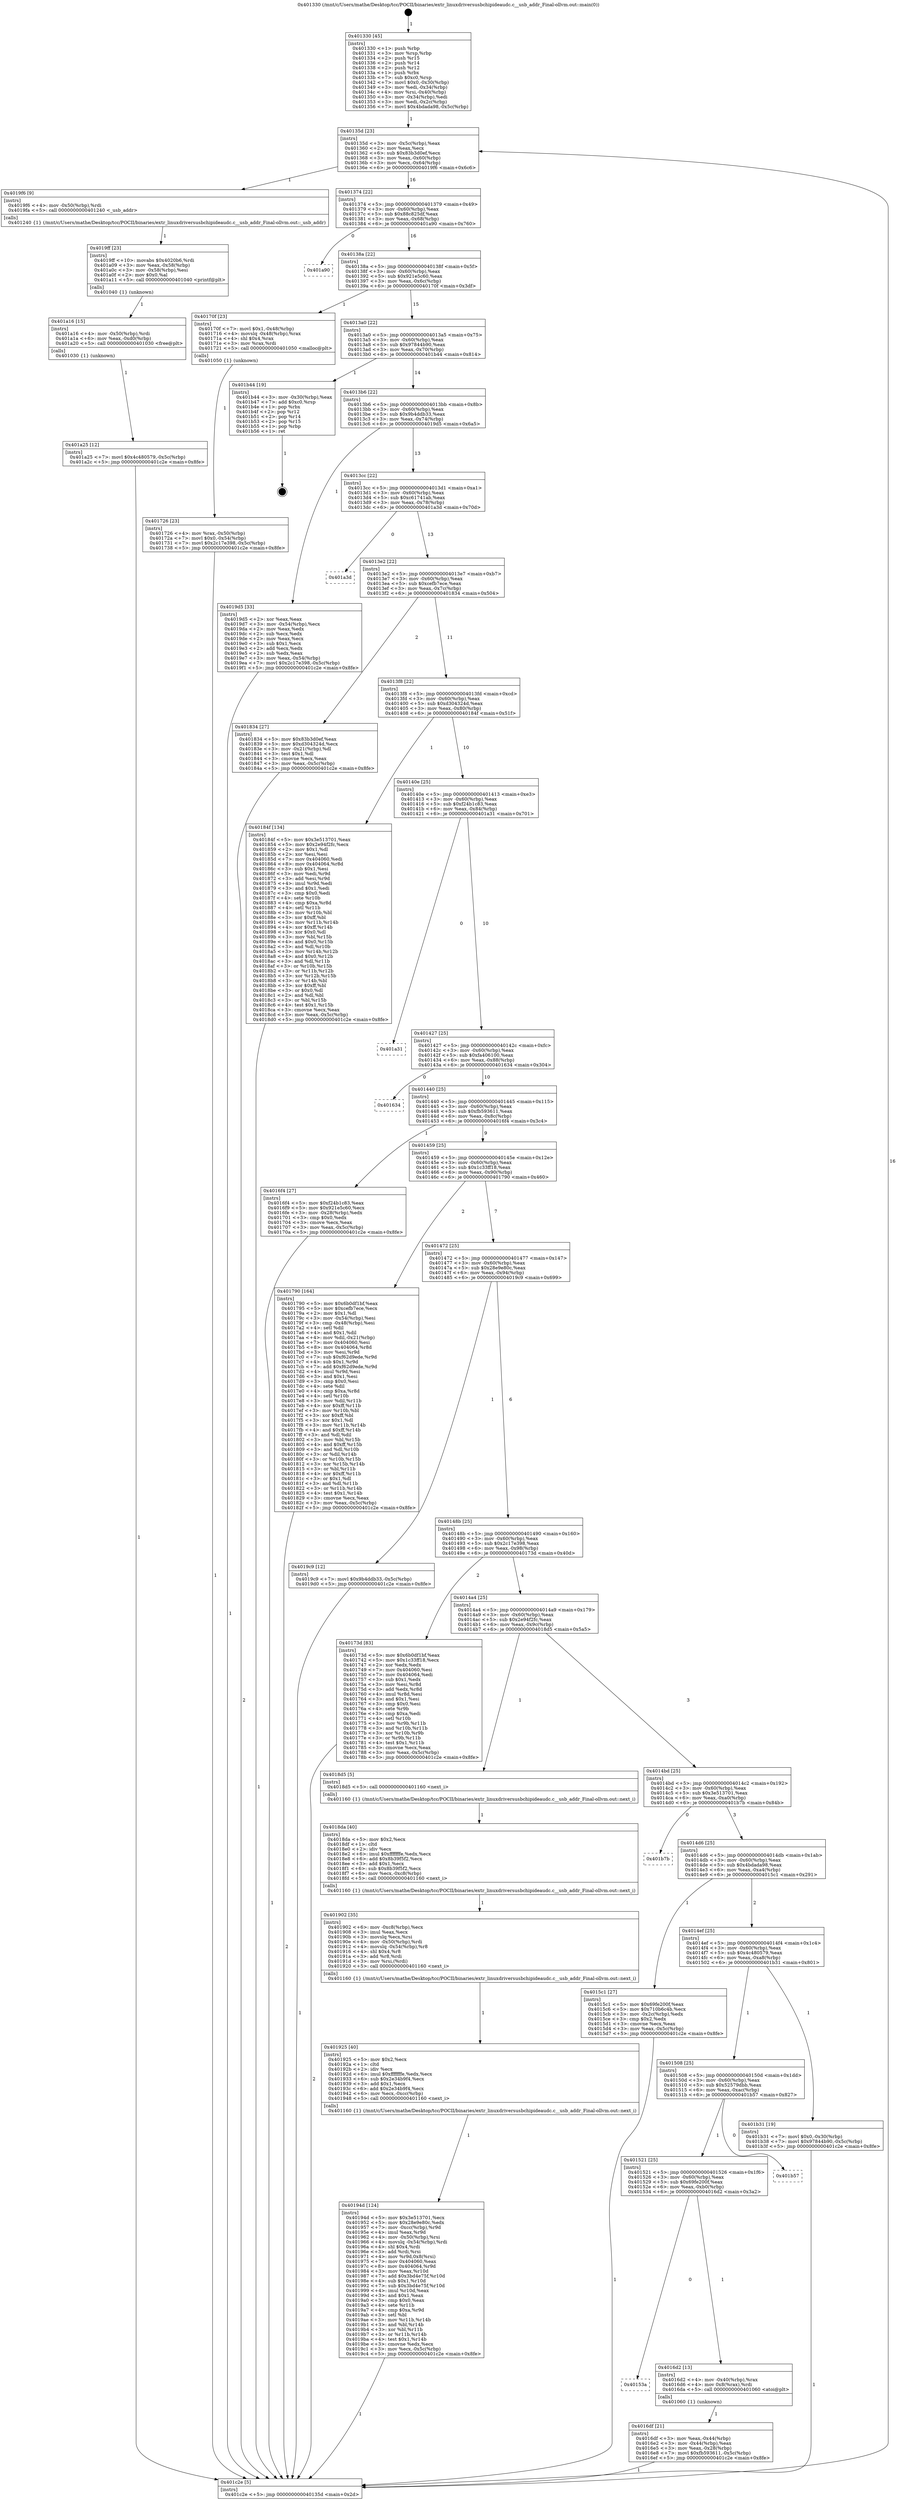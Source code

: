 digraph "0x401330" {
  label = "0x401330 (/mnt/c/Users/mathe/Desktop/tcc/POCII/binaries/extr_linuxdriversusbchipideaudc.c__usb_addr_Final-ollvm.out::main(0))"
  labelloc = "t"
  node[shape=record]

  Entry [label="",width=0.3,height=0.3,shape=circle,fillcolor=black,style=filled]
  "0x40135d" [label="{
     0x40135d [23]\l
     | [instrs]\l
     &nbsp;&nbsp;0x40135d \<+3\>: mov -0x5c(%rbp),%eax\l
     &nbsp;&nbsp;0x401360 \<+2\>: mov %eax,%ecx\l
     &nbsp;&nbsp;0x401362 \<+6\>: sub $0x83b3d0ef,%ecx\l
     &nbsp;&nbsp;0x401368 \<+3\>: mov %eax,-0x60(%rbp)\l
     &nbsp;&nbsp;0x40136b \<+3\>: mov %ecx,-0x64(%rbp)\l
     &nbsp;&nbsp;0x40136e \<+6\>: je 00000000004019f6 \<main+0x6c6\>\l
  }"]
  "0x4019f6" [label="{
     0x4019f6 [9]\l
     | [instrs]\l
     &nbsp;&nbsp;0x4019f6 \<+4\>: mov -0x50(%rbp),%rdi\l
     &nbsp;&nbsp;0x4019fa \<+5\>: call 0000000000401240 \<_usb_addr\>\l
     | [calls]\l
     &nbsp;&nbsp;0x401240 \{1\} (/mnt/c/Users/mathe/Desktop/tcc/POCII/binaries/extr_linuxdriversusbchipideaudc.c__usb_addr_Final-ollvm.out::_usb_addr)\l
  }"]
  "0x401374" [label="{
     0x401374 [22]\l
     | [instrs]\l
     &nbsp;&nbsp;0x401374 \<+5\>: jmp 0000000000401379 \<main+0x49\>\l
     &nbsp;&nbsp;0x401379 \<+3\>: mov -0x60(%rbp),%eax\l
     &nbsp;&nbsp;0x40137c \<+5\>: sub $0x88c825df,%eax\l
     &nbsp;&nbsp;0x401381 \<+3\>: mov %eax,-0x68(%rbp)\l
     &nbsp;&nbsp;0x401384 \<+6\>: je 0000000000401a90 \<main+0x760\>\l
  }"]
  Exit [label="",width=0.3,height=0.3,shape=circle,fillcolor=black,style=filled,peripheries=2]
  "0x401a90" [label="{
     0x401a90\l
  }", style=dashed]
  "0x40138a" [label="{
     0x40138a [22]\l
     | [instrs]\l
     &nbsp;&nbsp;0x40138a \<+5\>: jmp 000000000040138f \<main+0x5f\>\l
     &nbsp;&nbsp;0x40138f \<+3\>: mov -0x60(%rbp),%eax\l
     &nbsp;&nbsp;0x401392 \<+5\>: sub $0x921e5c60,%eax\l
     &nbsp;&nbsp;0x401397 \<+3\>: mov %eax,-0x6c(%rbp)\l
     &nbsp;&nbsp;0x40139a \<+6\>: je 000000000040170f \<main+0x3df\>\l
  }"]
  "0x401a25" [label="{
     0x401a25 [12]\l
     | [instrs]\l
     &nbsp;&nbsp;0x401a25 \<+7\>: movl $0x4c480579,-0x5c(%rbp)\l
     &nbsp;&nbsp;0x401a2c \<+5\>: jmp 0000000000401c2e \<main+0x8fe\>\l
  }"]
  "0x40170f" [label="{
     0x40170f [23]\l
     | [instrs]\l
     &nbsp;&nbsp;0x40170f \<+7\>: movl $0x1,-0x48(%rbp)\l
     &nbsp;&nbsp;0x401716 \<+4\>: movslq -0x48(%rbp),%rax\l
     &nbsp;&nbsp;0x40171a \<+4\>: shl $0x4,%rax\l
     &nbsp;&nbsp;0x40171e \<+3\>: mov %rax,%rdi\l
     &nbsp;&nbsp;0x401721 \<+5\>: call 0000000000401050 \<malloc@plt\>\l
     | [calls]\l
     &nbsp;&nbsp;0x401050 \{1\} (unknown)\l
  }"]
  "0x4013a0" [label="{
     0x4013a0 [22]\l
     | [instrs]\l
     &nbsp;&nbsp;0x4013a0 \<+5\>: jmp 00000000004013a5 \<main+0x75\>\l
     &nbsp;&nbsp;0x4013a5 \<+3\>: mov -0x60(%rbp),%eax\l
     &nbsp;&nbsp;0x4013a8 \<+5\>: sub $0x97844b90,%eax\l
     &nbsp;&nbsp;0x4013ad \<+3\>: mov %eax,-0x70(%rbp)\l
     &nbsp;&nbsp;0x4013b0 \<+6\>: je 0000000000401b44 \<main+0x814\>\l
  }"]
  "0x401a16" [label="{
     0x401a16 [15]\l
     | [instrs]\l
     &nbsp;&nbsp;0x401a16 \<+4\>: mov -0x50(%rbp),%rdi\l
     &nbsp;&nbsp;0x401a1a \<+6\>: mov %eax,-0xd0(%rbp)\l
     &nbsp;&nbsp;0x401a20 \<+5\>: call 0000000000401030 \<free@plt\>\l
     | [calls]\l
     &nbsp;&nbsp;0x401030 \{1\} (unknown)\l
  }"]
  "0x401b44" [label="{
     0x401b44 [19]\l
     | [instrs]\l
     &nbsp;&nbsp;0x401b44 \<+3\>: mov -0x30(%rbp),%eax\l
     &nbsp;&nbsp;0x401b47 \<+7\>: add $0xc0,%rsp\l
     &nbsp;&nbsp;0x401b4e \<+1\>: pop %rbx\l
     &nbsp;&nbsp;0x401b4f \<+2\>: pop %r12\l
     &nbsp;&nbsp;0x401b51 \<+2\>: pop %r14\l
     &nbsp;&nbsp;0x401b53 \<+2\>: pop %r15\l
     &nbsp;&nbsp;0x401b55 \<+1\>: pop %rbp\l
     &nbsp;&nbsp;0x401b56 \<+1\>: ret\l
  }"]
  "0x4013b6" [label="{
     0x4013b6 [22]\l
     | [instrs]\l
     &nbsp;&nbsp;0x4013b6 \<+5\>: jmp 00000000004013bb \<main+0x8b\>\l
     &nbsp;&nbsp;0x4013bb \<+3\>: mov -0x60(%rbp),%eax\l
     &nbsp;&nbsp;0x4013be \<+5\>: sub $0x9b4ddb33,%eax\l
     &nbsp;&nbsp;0x4013c3 \<+3\>: mov %eax,-0x74(%rbp)\l
     &nbsp;&nbsp;0x4013c6 \<+6\>: je 00000000004019d5 \<main+0x6a5\>\l
  }"]
  "0x4019ff" [label="{
     0x4019ff [23]\l
     | [instrs]\l
     &nbsp;&nbsp;0x4019ff \<+10\>: movabs $0x4020b6,%rdi\l
     &nbsp;&nbsp;0x401a09 \<+3\>: mov %eax,-0x58(%rbp)\l
     &nbsp;&nbsp;0x401a0c \<+3\>: mov -0x58(%rbp),%esi\l
     &nbsp;&nbsp;0x401a0f \<+2\>: mov $0x0,%al\l
     &nbsp;&nbsp;0x401a11 \<+5\>: call 0000000000401040 \<printf@plt\>\l
     | [calls]\l
     &nbsp;&nbsp;0x401040 \{1\} (unknown)\l
  }"]
  "0x4019d5" [label="{
     0x4019d5 [33]\l
     | [instrs]\l
     &nbsp;&nbsp;0x4019d5 \<+2\>: xor %eax,%eax\l
     &nbsp;&nbsp;0x4019d7 \<+3\>: mov -0x54(%rbp),%ecx\l
     &nbsp;&nbsp;0x4019da \<+2\>: mov %eax,%edx\l
     &nbsp;&nbsp;0x4019dc \<+2\>: sub %ecx,%edx\l
     &nbsp;&nbsp;0x4019de \<+2\>: mov %eax,%ecx\l
     &nbsp;&nbsp;0x4019e0 \<+3\>: sub $0x1,%ecx\l
     &nbsp;&nbsp;0x4019e3 \<+2\>: add %ecx,%edx\l
     &nbsp;&nbsp;0x4019e5 \<+2\>: sub %edx,%eax\l
     &nbsp;&nbsp;0x4019e7 \<+3\>: mov %eax,-0x54(%rbp)\l
     &nbsp;&nbsp;0x4019ea \<+7\>: movl $0x2c17e398,-0x5c(%rbp)\l
     &nbsp;&nbsp;0x4019f1 \<+5\>: jmp 0000000000401c2e \<main+0x8fe\>\l
  }"]
  "0x4013cc" [label="{
     0x4013cc [22]\l
     | [instrs]\l
     &nbsp;&nbsp;0x4013cc \<+5\>: jmp 00000000004013d1 \<main+0xa1\>\l
     &nbsp;&nbsp;0x4013d1 \<+3\>: mov -0x60(%rbp),%eax\l
     &nbsp;&nbsp;0x4013d4 \<+5\>: sub $0xc61741ab,%eax\l
     &nbsp;&nbsp;0x4013d9 \<+3\>: mov %eax,-0x78(%rbp)\l
     &nbsp;&nbsp;0x4013dc \<+6\>: je 0000000000401a3d \<main+0x70d\>\l
  }"]
  "0x40194d" [label="{
     0x40194d [124]\l
     | [instrs]\l
     &nbsp;&nbsp;0x40194d \<+5\>: mov $0x3e513701,%ecx\l
     &nbsp;&nbsp;0x401952 \<+5\>: mov $0x28e9e80c,%edx\l
     &nbsp;&nbsp;0x401957 \<+7\>: mov -0xcc(%rbp),%r9d\l
     &nbsp;&nbsp;0x40195e \<+4\>: imul %eax,%r9d\l
     &nbsp;&nbsp;0x401962 \<+4\>: mov -0x50(%rbp),%rsi\l
     &nbsp;&nbsp;0x401966 \<+4\>: movslq -0x54(%rbp),%rdi\l
     &nbsp;&nbsp;0x40196a \<+4\>: shl $0x4,%rdi\l
     &nbsp;&nbsp;0x40196e \<+3\>: add %rdi,%rsi\l
     &nbsp;&nbsp;0x401971 \<+4\>: mov %r9d,0x8(%rsi)\l
     &nbsp;&nbsp;0x401975 \<+7\>: mov 0x404060,%eax\l
     &nbsp;&nbsp;0x40197c \<+8\>: mov 0x404064,%r9d\l
     &nbsp;&nbsp;0x401984 \<+3\>: mov %eax,%r10d\l
     &nbsp;&nbsp;0x401987 \<+7\>: add $0x3bd4e75f,%r10d\l
     &nbsp;&nbsp;0x40198e \<+4\>: sub $0x1,%r10d\l
     &nbsp;&nbsp;0x401992 \<+7\>: sub $0x3bd4e75f,%r10d\l
     &nbsp;&nbsp;0x401999 \<+4\>: imul %r10d,%eax\l
     &nbsp;&nbsp;0x40199d \<+3\>: and $0x1,%eax\l
     &nbsp;&nbsp;0x4019a0 \<+3\>: cmp $0x0,%eax\l
     &nbsp;&nbsp;0x4019a3 \<+4\>: sete %r11b\l
     &nbsp;&nbsp;0x4019a7 \<+4\>: cmp $0xa,%r9d\l
     &nbsp;&nbsp;0x4019ab \<+3\>: setl %bl\l
     &nbsp;&nbsp;0x4019ae \<+3\>: mov %r11b,%r14b\l
     &nbsp;&nbsp;0x4019b1 \<+3\>: and %bl,%r14b\l
     &nbsp;&nbsp;0x4019b4 \<+3\>: xor %bl,%r11b\l
     &nbsp;&nbsp;0x4019b7 \<+3\>: or %r11b,%r14b\l
     &nbsp;&nbsp;0x4019ba \<+4\>: test $0x1,%r14b\l
     &nbsp;&nbsp;0x4019be \<+3\>: cmovne %edx,%ecx\l
     &nbsp;&nbsp;0x4019c1 \<+3\>: mov %ecx,-0x5c(%rbp)\l
     &nbsp;&nbsp;0x4019c4 \<+5\>: jmp 0000000000401c2e \<main+0x8fe\>\l
  }"]
  "0x401a3d" [label="{
     0x401a3d\l
  }", style=dashed]
  "0x4013e2" [label="{
     0x4013e2 [22]\l
     | [instrs]\l
     &nbsp;&nbsp;0x4013e2 \<+5\>: jmp 00000000004013e7 \<main+0xb7\>\l
     &nbsp;&nbsp;0x4013e7 \<+3\>: mov -0x60(%rbp),%eax\l
     &nbsp;&nbsp;0x4013ea \<+5\>: sub $0xcefb7ece,%eax\l
     &nbsp;&nbsp;0x4013ef \<+3\>: mov %eax,-0x7c(%rbp)\l
     &nbsp;&nbsp;0x4013f2 \<+6\>: je 0000000000401834 \<main+0x504\>\l
  }"]
  "0x401925" [label="{
     0x401925 [40]\l
     | [instrs]\l
     &nbsp;&nbsp;0x401925 \<+5\>: mov $0x2,%ecx\l
     &nbsp;&nbsp;0x40192a \<+1\>: cltd\l
     &nbsp;&nbsp;0x40192b \<+2\>: idiv %ecx\l
     &nbsp;&nbsp;0x40192d \<+6\>: imul $0xfffffffe,%edx,%ecx\l
     &nbsp;&nbsp;0x401933 \<+6\>: sub $0x2e34b9f4,%ecx\l
     &nbsp;&nbsp;0x401939 \<+3\>: add $0x1,%ecx\l
     &nbsp;&nbsp;0x40193c \<+6\>: add $0x2e34b9f4,%ecx\l
     &nbsp;&nbsp;0x401942 \<+6\>: mov %ecx,-0xcc(%rbp)\l
     &nbsp;&nbsp;0x401948 \<+5\>: call 0000000000401160 \<next_i\>\l
     | [calls]\l
     &nbsp;&nbsp;0x401160 \{1\} (/mnt/c/Users/mathe/Desktop/tcc/POCII/binaries/extr_linuxdriversusbchipideaudc.c__usb_addr_Final-ollvm.out::next_i)\l
  }"]
  "0x401834" [label="{
     0x401834 [27]\l
     | [instrs]\l
     &nbsp;&nbsp;0x401834 \<+5\>: mov $0x83b3d0ef,%eax\l
     &nbsp;&nbsp;0x401839 \<+5\>: mov $0xd304324d,%ecx\l
     &nbsp;&nbsp;0x40183e \<+3\>: mov -0x21(%rbp),%dl\l
     &nbsp;&nbsp;0x401841 \<+3\>: test $0x1,%dl\l
     &nbsp;&nbsp;0x401844 \<+3\>: cmovne %ecx,%eax\l
     &nbsp;&nbsp;0x401847 \<+3\>: mov %eax,-0x5c(%rbp)\l
     &nbsp;&nbsp;0x40184a \<+5\>: jmp 0000000000401c2e \<main+0x8fe\>\l
  }"]
  "0x4013f8" [label="{
     0x4013f8 [22]\l
     | [instrs]\l
     &nbsp;&nbsp;0x4013f8 \<+5\>: jmp 00000000004013fd \<main+0xcd\>\l
     &nbsp;&nbsp;0x4013fd \<+3\>: mov -0x60(%rbp),%eax\l
     &nbsp;&nbsp;0x401400 \<+5\>: sub $0xd304324d,%eax\l
     &nbsp;&nbsp;0x401405 \<+3\>: mov %eax,-0x80(%rbp)\l
     &nbsp;&nbsp;0x401408 \<+6\>: je 000000000040184f \<main+0x51f\>\l
  }"]
  "0x401902" [label="{
     0x401902 [35]\l
     | [instrs]\l
     &nbsp;&nbsp;0x401902 \<+6\>: mov -0xc8(%rbp),%ecx\l
     &nbsp;&nbsp;0x401908 \<+3\>: imul %eax,%ecx\l
     &nbsp;&nbsp;0x40190b \<+3\>: movslq %ecx,%rsi\l
     &nbsp;&nbsp;0x40190e \<+4\>: mov -0x50(%rbp),%rdi\l
     &nbsp;&nbsp;0x401912 \<+4\>: movslq -0x54(%rbp),%r8\l
     &nbsp;&nbsp;0x401916 \<+4\>: shl $0x4,%r8\l
     &nbsp;&nbsp;0x40191a \<+3\>: add %r8,%rdi\l
     &nbsp;&nbsp;0x40191d \<+3\>: mov %rsi,(%rdi)\l
     &nbsp;&nbsp;0x401920 \<+5\>: call 0000000000401160 \<next_i\>\l
     | [calls]\l
     &nbsp;&nbsp;0x401160 \{1\} (/mnt/c/Users/mathe/Desktop/tcc/POCII/binaries/extr_linuxdriversusbchipideaudc.c__usb_addr_Final-ollvm.out::next_i)\l
  }"]
  "0x40184f" [label="{
     0x40184f [134]\l
     | [instrs]\l
     &nbsp;&nbsp;0x40184f \<+5\>: mov $0x3e513701,%eax\l
     &nbsp;&nbsp;0x401854 \<+5\>: mov $0x2e94f2fc,%ecx\l
     &nbsp;&nbsp;0x401859 \<+2\>: mov $0x1,%dl\l
     &nbsp;&nbsp;0x40185b \<+2\>: xor %esi,%esi\l
     &nbsp;&nbsp;0x40185d \<+7\>: mov 0x404060,%edi\l
     &nbsp;&nbsp;0x401864 \<+8\>: mov 0x404064,%r8d\l
     &nbsp;&nbsp;0x40186c \<+3\>: sub $0x1,%esi\l
     &nbsp;&nbsp;0x40186f \<+3\>: mov %edi,%r9d\l
     &nbsp;&nbsp;0x401872 \<+3\>: add %esi,%r9d\l
     &nbsp;&nbsp;0x401875 \<+4\>: imul %r9d,%edi\l
     &nbsp;&nbsp;0x401879 \<+3\>: and $0x1,%edi\l
     &nbsp;&nbsp;0x40187c \<+3\>: cmp $0x0,%edi\l
     &nbsp;&nbsp;0x40187f \<+4\>: sete %r10b\l
     &nbsp;&nbsp;0x401883 \<+4\>: cmp $0xa,%r8d\l
     &nbsp;&nbsp;0x401887 \<+4\>: setl %r11b\l
     &nbsp;&nbsp;0x40188b \<+3\>: mov %r10b,%bl\l
     &nbsp;&nbsp;0x40188e \<+3\>: xor $0xff,%bl\l
     &nbsp;&nbsp;0x401891 \<+3\>: mov %r11b,%r14b\l
     &nbsp;&nbsp;0x401894 \<+4\>: xor $0xff,%r14b\l
     &nbsp;&nbsp;0x401898 \<+3\>: xor $0x0,%dl\l
     &nbsp;&nbsp;0x40189b \<+3\>: mov %bl,%r15b\l
     &nbsp;&nbsp;0x40189e \<+4\>: and $0x0,%r15b\l
     &nbsp;&nbsp;0x4018a2 \<+3\>: and %dl,%r10b\l
     &nbsp;&nbsp;0x4018a5 \<+3\>: mov %r14b,%r12b\l
     &nbsp;&nbsp;0x4018a8 \<+4\>: and $0x0,%r12b\l
     &nbsp;&nbsp;0x4018ac \<+3\>: and %dl,%r11b\l
     &nbsp;&nbsp;0x4018af \<+3\>: or %r10b,%r15b\l
     &nbsp;&nbsp;0x4018b2 \<+3\>: or %r11b,%r12b\l
     &nbsp;&nbsp;0x4018b5 \<+3\>: xor %r12b,%r15b\l
     &nbsp;&nbsp;0x4018b8 \<+3\>: or %r14b,%bl\l
     &nbsp;&nbsp;0x4018bb \<+3\>: xor $0xff,%bl\l
     &nbsp;&nbsp;0x4018be \<+3\>: or $0x0,%dl\l
     &nbsp;&nbsp;0x4018c1 \<+2\>: and %dl,%bl\l
     &nbsp;&nbsp;0x4018c3 \<+3\>: or %bl,%r15b\l
     &nbsp;&nbsp;0x4018c6 \<+4\>: test $0x1,%r15b\l
     &nbsp;&nbsp;0x4018ca \<+3\>: cmovne %ecx,%eax\l
     &nbsp;&nbsp;0x4018cd \<+3\>: mov %eax,-0x5c(%rbp)\l
     &nbsp;&nbsp;0x4018d0 \<+5\>: jmp 0000000000401c2e \<main+0x8fe\>\l
  }"]
  "0x40140e" [label="{
     0x40140e [25]\l
     | [instrs]\l
     &nbsp;&nbsp;0x40140e \<+5\>: jmp 0000000000401413 \<main+0xe3\>\l
     &nbsp;&nbsp;0x401413 \<+3\>: mov -0x60(%rbp),%eax\l
     &nbsp;&nbsp;0x401416 \<+5\>: sub $0xf24b1c83,%eax\l
     &nbsp;&nbsp;0x40141b \<+6\>: mov %eax,-0x84(%rbp)\l
     &nbsp;&nbsp;0x401421 \<+6\>: je 0000000000401a31 \<main+0x701\>\l
  }"]
  "0x4018da" [label="{
     0x4018da [40]\l
     | [instrs]\l
     &nbsp;&nbsp;0x4018da \<+5\>: mov $0x2,%ecx\l
     &nbsp;&nbsp;0x4018df \<+1\>: cltd\l
     &nbsp;&nbsp;0x4018e0 \<+2\>: idiv %ecx\l
     &nbsp;&nbsp;0x4018e2 \<+6\>: imul $0xfffffffe,%edx,%ecx\l
     &nbsp;&nbsp;0x4018e8 \<+6\>: add $0x8b39f5f2,%ecx\l
     &nbsp;&nbsp;0x4018ee \<+3\>: add $0x1,%ecx\l
     &nbsp;&nbsp;0x4018f1 \<+6\>: sub $0x8b39f5f2,%ecx\l
     &nbsp;&nbsp;0x4018f7 \<+6\>: mov %ecx,-0xc8(%rbp)\l
     &nbsp;&nbsp;0x4018fd \<+5\>: call 0000000000401160 \<next_i\>\l
     | [calls]\l
     &nbsp;&nbsp;0x401160 \{1\} (/mnt/c/Users/mathe/Desktop/tcc/POCII/binaries/extr_linuxdriversusbchipideaudc.c__usb_addr_Final-ollvm.out::next_i)\l
  }"]
  "0x401a31" [label="{
     0x401a31\l
  }", style=dashed]
  "0x401427" [label="{
     0x401427 [25]\l
     | [instrs]\l
     &nbsp;&nbsp;0x401427 \<+5\>: jmp 000000000040142c \<main+0xfc\>\l
     &nbsp;&nbsp;0x40142c \<+3\>: mov -0x60(%rbp),%eax\l
     &nbsp;&nbsp;0x40142f \<+5\>: sub $0xfa406100,%eax\l
     &nbsp;&nbsp;0x401434 \<+6\>: mov %eax,-0x88(%rbp)\l
     &nbsp;&nbsp;0x40143a \<+6\>: je 0000000000401634 \<main+0x304\>\l
  }"]
  "0x401726" [label="{
     0x401726 [23]\l
     | [instrs]\l
     &nbsp;&nbsp;0x401726 \<+4\>: mov %rax,-0x50(%rbp)\l
     &nbsp;&nbsp;0x40172a \<+7\>: movl $0x0,-0x54(%rbp)\l
     &nbsp;&nbsp;0x401731 \<+7\>: movl $0x2c17e398,-0x5c(%rbp)\l
     &nbsp;&nbsp;0x401738 \<+5\>: jmp 0000000000401c2e \<main+0x8fe\>\l
  }"]
  "0x401634" [label="{
     0x401634\l
  }", style=dashed]
  "0x401440" [label="{
     0x401440 [25]\l
     | [instrs]\l
     &nbsp;&nbsp;0x401440 \<+5\>: jmp 0000000000401445 \<main+0x115\>\l
     &nbsp;&nbsp;0x401445 \<+3\>: mov -0x60(%rbp),%eax\l
     &nbsp;&nbsp;0x401448 \<+5\>: sub $0xfb593611,%eax\l
     &nbsp;&nbsp;0x40144d \<+6\>: mov %eax,-0x8c(%rbp)\l
     &nbsp;&nbsp;0x401453 \<+6\>: je 00000000004016f4 \<main+0x3c4\>\l
  }"]
  "0x4016df" [label="{
     0x4016df [21]\l
     | [instrs]\l
     &nbsp;&nbsp;0x4016df \<+3\>: mov %eax,-0x44(%rbp)\l
     &nbsp;&nbsp;0x4016e2 \<+3\>: mov -0x44(%rbp),%eax\l
     &nbsp;&nbsp;0x4016e5 \<+3\>: mov %eax,-0x28(%rbp)\l
     &nbsp;&nbsp;0x4016e8 \<+7\>: movl $0xfb593611,-0x5c(%rbp)\l
     &nbsp;&nbsp;0x4016ef \<+5\>: jmp 0000000000401c2e \<main+0x8fe\>\l
  }"]
  "0x4016f4" [label="{
     0x4016f4 [27]\l
     | [instrs]\l
     &nbsp;&nbsp;0x4016f4 \<+5\>: mov $0xf24b1c83,%eax\l
     &nbsp;&nbsp;0x4016f9 \<+5\>: mov $0x921e5c60,%ecx\l
     &nbsp;&nbsp;0x4016fe \<+3\>: mov -0x28(%rbp),%edx\l
     &nbsp;&nbsp;0x401701 \<+3\>: cmp $0x0,%edx\l
     &nbsp;&nbsp;0x401704 \<+3\>: cmove %ecx,%eax\l
     &nbsp;&nbsp;0x401707 \<+3\>: mov %eax,-0x5c(%rbp)\l
     &nbsp;&nbsp;0x40170a \<+5\>: jmp 0000000000401c2e \<main+0x8fe\>\l
  }"]
  "0x401459" [label="{
     0x401459 [25]\l
     | [instrs]\l
     &nbsp;&nbsp;0x401459 \<+5\>: jmp 000000000040145e \<main+0x12e\>\l
     &nbsp;&nbsp;0x40145e \<+3\>: mov -0x60(%rbp),%eax\l
     &nbsp;&nbsp;0x401461 \<+5\>: sub $0x1c33ff18,%eax\l
     &nbsp;&nbsp;0x401466 \<+6\>: mov %eax,-0x90(%rbp)\l
     &nbsp;&nbsp;0x40146c \<+6\>: je 0000000000401790 \<main+0x460\>\l
  }"]
  "0x40153a" [label="{
     0x40153a\l
  }", style=dashed]
  "0x401790" [label="{
     0x401790 [164]\l
     | [instrs]\l
     &nbsp;&nbsp;0x401790 \<+5\>: mov $0x6b0df1bf,%eax\l
     &nbsp;&nbsp;0x401795 \<+5\>: mov $0xcefb7ece,%ecx\l
     &nbsp;&nbsp;0x40179a \<+2\>: mov $0x1,%dl\l
     &nbsp;&nbsp;0x40179c \<+3\>: mov -0x54(%rbp),%esi\l
     &nbsp;&nbsp;0x40179f \<+3\>: cmp -0x48(%rbp),%esi\l
     &nbsp;&nbsp;0x4017a2 \<+4\>: setl %dil\l
     &nbsp;&nbsp;0x4017a6 \<+4\>: and $0x1,%dil\l
     &nbsp;&nbsp;0x4017aa \<+4\>: mov %dil,-0x21(%rbp)\l
     &nbsp;&nbsp;0x4017ae \<+7\>: mov 0x404060,%esi\l
     &nbsp;&nbsp;0x4017b5 \<+8\>: mov 0x404064,%r8d\l
     &nbsp;&nbsp;0x4017bd \<+3\>: mov %esi,%r9d\l
     &nbsp;&nbsp;0x4017c0 \<+7\>: sub $0xf62d9ede,%r9d\l
     &nbsp;&nbsp;0x4017c7 \<+4\>: sub $0x1,%r9d\l
     &nbsp;&nbsp;0x4017cb \<+7\>: add $0xf62d9ede,%r9d\l
     &nbsp;&nbsp;0x4017d2 \<+4\>: imul %r9d,%esi\l
     &nbsp;&nbsp;0x4017d6 \<+3\>: and $0x1,%esi\l
     &nbsp;&nbsp;0x4017d9 \<+3\>: cmp $0x0,%esi\l
     &nbsp;&nbsp;0x4017dc \<+4\>: sete %dil\l
     &nbsp;&nbsp;0x4017e0 \<+4\>: cmp $0xa,%r8d\l
     &nbsp;&nbsp;0x4017e4 \<+4\>: setl %r10b\l
     &nbsp;&nbsp;0x4017e8 \<+3\>: mov %dil,%r11b\l
     &nbsp;&nbsp;0x4017eb \<+4\>: xor $0xff,%r11b\l
     &nbsp;&nbsp;0x4017ef \<+3\>: mov %r10b,%bl\l
     &nbsp;&nbsp;0x4017f2 \<+3\>: xor $0xff,%bl\l
     &nbsp;&nbsp;0x4017f5 \<+3\>: xor $0x1,%dl\l
     &nbsp;&nbsp;0x4017f8 \<+3\>: mov %r11b,%r14b\l
     &nbsp;&nbsp;0x4017fb \<+4\>: and $0xff,%r14b\l
     &nbsp;&nbsp;0x4017ff \<+3\>: and %dl,%dil\l
     &nbsp;&nbsp;0x401802 \<+3\>: mov %bl,%r15b\l
     &nbsp;&nbsp;0x401805 \<+4\>: and $0xff,%r15b\l
     &nbsp;&nbsp;0x401809 \<+3\>: and %dl,%r10b\l
     &nbsp;&nbsp;0x40180c \<+3\>: or %dil,%r14b\l
     &nbsp;&nbsp;0x40180f \<+3\>: or %r10b,%r15b\l
     &nbsp;&nbsp;0x401812 \<+3\>: xor %r15b,%r14b\l
     &nbsp;&nbsp;0x401815 \<+3\>: or %bl,%r11b\l
     &nbsp;&nbsp;0x401818 \<+4\>: xor $0xff,%r11b\l
     &nbsp;&nbsp;0x40181c \<+3\>: or $0x1,%dl\l
     &nbsp;&nbsp;0x40181f \<+3\>: and %dl,%r11b\l
     &nbsp;&nbsp;0x401822 \<+3\>: or %r11b,%r14b\l
     &nbsp;&nbsp;0x401825 \<+4\>: test $0x1,%r14b\l
     &nbsp;&nbsp;0x401829 \<+3\>: cmovne %ecx,%eax\l
     &nbsp;&nbsp;0x40182c \<+3\>: mov %eax,-0x5c(%rbp)\l
     &nbsp;&nbsp;0x40182f \<+5\>: jmp 0000000000401c2e \<main+0x8fe\>\l
  }"]
  "0x401472" [label="{
     0x401472 [25]\l
     | [instrs]\l
     &nbsp;&nbsp;0x401472 \<+5\>: jmp 0000000000401477 \<main+0x147\>\l
     &nbsp;&nbsp;0x401477 \<+3\>: mov -0x60(%rbp),%eax\l
     &nbsp;&nbsp;0x40147a \<+5\>: sub $0x28e9e80c,%eax\l
     &nbsp;&nbsp;0x40147f \<+6\>: mov %eax,-0x94(%rbp)\l
     &nbsp;&nbsp;0x401485 \<+6\>: je 00000000004019c9 \<main+0x699\>\l
  }"]
  "0x4016d2" [label="{
     0x4016d2 [13]\l
     | [instrs]\l
     &nbsp;&nbsp;0x4016d2 \<+4\>: mov -0x40(%rbp),%rax\l
     &nbsp;&nbsp;0x4016d6 \<+4\>: mov 0x8(%rax),%rdi\l
     &nbsp;&nbsp;0x4016da \<+5\>: call 0000000000401060 \<atoi@plt\>\l
     | [calls]\l
     &nbsp;&nbsp;0x401060 \{1\} (unknown)\l
  }"]
  "0x4019c9" [label="{
     0x4019c9 [12]\l
     | [instrs]\l
     &nbsp;&nbsp;0x4019c9 \<+7\>: movl $0x9b4ddb33,-0x5c(%rbp)\l
     &nbsp;&nbsp;0x4019d0 \<+5\>: jmp 0000000000401c2e \<main+0x8fe\>\l
  }"]
  "0x40148b" [label="{
     0x40148b [25]\l
     | [instrs]\l
     &nbsp;&nbsp;0x40148b \<+5\>: jmp 0000000000401490 \<main+0x160\>\l
     &nbsp;&nbsp;0x401490 \<+3\>: mov -0x60(%rbp),%eax\l
     &nbsp;&nbsp;0x401493 \<+5\>: sub $0x2c17e398,%eax\l
     &nbsp;&nbsp;0x401498 \<+6\>: mov %eax,-0x98(%rbp)\l
     &nbsp;&nbsp;0x40149e \<+6\>: je 000000000040173d \<main+0x40d\>\l
  }"]
  "0x401521" [label="{
     0x401521 [25]\l
     | [instrs]\l
     &nbsp;&nbsp;0x401521 \<+5\>: jmp 0000000000401526 \<main+0x1f6\>\l
     &nbsp;&nbsp;0x401526 \<+3\>: mov -0x60(%rbp),%eax\l
     &nbsp;&nbsp;0x401529 \<+5\>: sub $0x69fe200f,%eax\l
     &nbsp;&nbsp;0x40152e \<+6\>: mov %eax,-0xb0(%rbp)\l
     &nbsp;&nbsp;0x401534 \<+6\>: je 00000000004016d2 \<main+0x3a2\>\l
  }"]
  "0x40173d" [label="{
     0x40173d [83]\l
     | [instrs]\l
     &nbsp;&nbsp;0x40173d \<+5\>: mov $0x6b0df1bf,%eax\l
     &nbsp;&nbsp;0x401742 \<+5\>: mov $0x1c33ff18,%ecx\l
     &nbsp;&nbsp;0x401747 \<+2\>: xor %edx,%edx\l
     &nbsp;&nbsp;0x401749 \<+7\>: mov 0x404060,%esi\l
     &nbsp;&nbsp;0x401750 \<+7\>: mov 0x404064,%edi\l
     &nbsp;&nbsp;0x401757 \<+3\>: sub $0x1,%edx\l
     &nbsp;&nbsp;0x40175a \<+3\>: mov %esi,%r8d\l
     &nbsp;&nbsp;0x40175d \<+3\>: add %edx,%r8d\l
     &nbsp;&nbsp;0x401760 \<+4\>: imul %r8d,%esi\l
     &nbsp;&nbsp;0x401764 \<+3\>: and $0x1,%esi\l
     &nbsp;&nbsp;0x401767 \<+3\>: cmp $0x0,%esi\l
     &nbsp;&nbsp;0x40176a \<+4\>: sete %r9b\l
     &nbsp;&nbsp;0x40176e \<+3\>: cmp $0xa,%edi\l
     &nbsp;&nbsp;0x401771 \<+4\>: setl %r10b\l
     &nbsp;&nbsp;0x401775 \<+3\>: mov %r9b,%r11b\l
     &nbsp;&nbsp;0x401778 \<+3\>: and %r10b,%r11b\l
     &nbsp;&nbsp;0x40177b \<+3\>: xor %r10b,%r9b\l
     &nbsp;&nbsp;0x40177e \<+3\>: or %r9b,%r11b\l
     &nbsp;&nbsp;0x401781 \<+4\>: test $0x1,%r11b\l
     &nbsp;&nbsp;0x401785 \<+3\>: cmovne %ecx,%eax\l
     &nbsp;&nbsp;0x401788 \<+3\>: mov %eax,-0x5c(%rbp)\l
     &nbsp;&nbsp;0x40178b \<+5\>: jmp 0000000000401c2e \<main+0x8fe\>\l
  }"]
  "0x4014a4" [label="{
     0x4014a4 [25]\l
     | [instrs]\l
     &nbsp;&nbsp;0x4014a4 \<+5\>: jmp 00000000004014a9 \<main+0x179\>\l
     &nbsp;&nbsp;0x4014a9 \<+3\>: mov -0x60(%rbp),%eax\l
     &nbsp;&nbsp;0x4014ac \<+5\>: sub $0x2e94f2fc,%eax\l
     &nbsp;&nbsp;0x4014b1 \<+6\>: mov %eax,-0x9c(%rbp)\l
     &nbsp;&nbsp;0x4014b7 \<+6\>: je 00000000004018d5 \<main+0x5a5\>\l
  }"]
  "0x401b57" [label="{
     0x401b57\l
  }", style=dashed]
  "0x4018d5" [label="{
     0x4018d5 [5]\l
     | [instrs]\l
     &nbsp;&nbsp;0x4018d5 \<+5\>: call 0000000000401160 \<next_i\>\l
     | [calls]\l
     &nbsp;&nbsp;0x401160 \{1\} (/mnt/c/Users/mathe/Desktop/tcc/POCII/binaries/extr_linuxdriversusbchipideaudc.c__usb_addr_Final-ollvm.out::next_i)\l
  }"]
  "0x4014bd" [label="{
     0x4014bd [25]\l
     | [instrs]\l
     &nbsp;&nbsp;0x4014bd \<+5\>: jmp 00000000004014c2 \<main+0x192\>\l
     &nbsp;&nbsp;0x4014c2 \<+3\>: mov -0x60(%rbp),%eax\l
     &nbsp;&nbsp;0x4014c5 \<+5\>: sub $0x3e513701,%eax\l
     &nbsp;&nbsp;0x4014ca \<+6\>: mov %eax,-0xa0(%rbp)\l
     &nbsp;&nbsp;0x4014d0 \<+6\>: je 0000000000401b7b \<main+0x84b\>\l
  }"]
  "0x401508" [label="{
     0x401508 [25]\l
     | [instrs]\l
     &nbsp;&nbsp;0x401508 \<+5\>: jmp 000000000040150d \<main+0x1dd\>\l
     &nbsp;&nbsp;0x40150d \<+3\>: mov -0x60(%rbp),%eax\l
     &nbsp;&nbsp;0x401510 \<+5\>: sub $0x52579dbb,%eax\l
     &nbsp;&nbsp;0x401515 \<+6\>: mov %eax,-0xac(%rbp)\l
     &nbsp;&nbsp;0x40151b \<+6\>: je 0000000000401b57 \<main+0x827\>\l
  }"]
  "0x401b7b" [label="{
     0x401b7b\l
  }", style=dashed]
  "0x4014d6" [label="{
     0x4014d6 [25]\l
     | [instrs]\l
     &nbsp;&nbsp;0x4014d6 \<+5\>: jmp 00000000004014db \<main+0x1ab\>\l
     &nbsp;&nbsp;0x4014db \<+3\>: mov -0x60(%rbp),%eax\l
     &nbsp;&nbsp;0x4014de \<+5\>: sub $0x4bdada98,%eax\l
     &nbsp;&nbsp;0x4014e3 \<+6\>: mov %eax,-0xa4(%rbp)\l
     &nbsp;&nbsp;0x4014e9 \<+6\>: je 00000000004015c1 \<main+0x291\>\l
  }"]
  "0x401b31" [label="{
     0x401b31 [19]\l
     | [instrs]\l
     &nbsp;&nbsp;0x401b31 \<+7\>: movl $0x0,-0x30(%rbp)\l
     &nbsp;&nbsp;0x401b38 \<+7\>: movl $0x97844b90,-0x5c(%rbp)\l
     &nbsp;&nbsp;0x401b3f \<+5\>: jmp 0000000000401c2e \<main+0x8fe\>\l
  }"]
  "0x4015c1" [label="{
     0x4015c1 [27]\l
     | [instrs]\l
     &nbsp;&nbsp;0x4015c1 \<+5\>: mov $0x69fe200f,%eax\l
     &nbsp;&nbsp;0x4015c6 \<+5\>: mov $0x710b6c4b,%ecx\l
     &nbsp;&nbsp;0x4015cb \<+3\>: mov -0x2c(%rbp),%edx\l
     &nbsp;&nbsp;0x4015ce \<+3\>: cmp $0x2,%edx\l
     &nbsp;&nbsp;0x4015d1 \<+3\>: cmovne %ecx,%eax\l
     &nbsp;&nbsp;0x4015d4 \<+3\>: mov %eax,-0x5c(%rbp)\l
     &nbsp;&nbsp;0x4015d7 \<+5\>: jmp 0000000000401c2e \<main+0x8fe\>\l
  }"]
  "0x4014ef" [label="{
     0x4014ef [25]\l
     | [instrs]\l
     &nbsp;&nbsp;0x4014ef \<+5\>: jmp 00000000004014f4 \<main+0x1c4\>\l
     &nbsp;&nbsp;0x4014f4 \<+3\>: mov -0x60(%rbp),%eax\l
     &nbsp;&nbsp;0x4014f7 \<+5\>: sub $0x4c480579,%eax\l
     &nbsp;&nbsp;0x4014fc \<+6\>: mov %eax,-0xa8(%rbp)\l
     &nbsp;&nbsp;0x401502 \<+6\>: je 0000000000401b31 \<main+0x801\>\l
  }"]
  "0x401c2e" [label="{
     0x401c2e [5]\l
     | [instrs]\l
     &nbsp;&nbsp;0x401c2e \<+5\>: jmp 000000000040135d \<main+0x2d\>\l
  }"]
  "0x401330" [label="{
     0x401330 [45]\l
     | [instrs]\l
     &nbsp;&nbsp;0x401330 \<+1\>: push %rbp\l
     &nbsp;&nbsp;0x401331 \<+3\>: mov %rsp,%rbp\l
     &nbsp;&nbsp;0x401334 \<+2\>: push %r15\l
     &nbsp;&nbsp;0x401336 \<+2\>: push %r14\l
     &nbsp;&nbsp;0x401338 \<+2\>: push %r12\l
     &nbsp;&nbsp;0x40133a \<+1\>: push %rbx\l
     &nbsp;&nbsp;0x40133b \<+7\>: sub $0xc0,%rsp\l
     &nbsp;&nbsp;0x401342 \<+7\>: movl $0x0,-0x30(%rbp)\l
     &nbsp;&nbsp;0x401349 \<+3\>: mov %edi,-0x34(%rbp)\l
     &nbsp;&nbsp;0x40134c \<+4\>: mov %rsi,-0x40(%rbp)\l
     &nbsp;&nbsp;0x401350 \<+3\>: mov -0x34(%rbp),%edi\l
     &nbsp;&nbsp;0x401353 \<+3\>: mov %edi,-0x2c(%rbp)\l
     &nbsp;&nbsp;0x401356 \<+7\>: movl $0x4bdada98,-0x5c(%rbp)\l
  }"]
  Entry -> "0x401330" [label=" 1"]
  "0x40135d" -> "0x4019f6" [label=" 1"]
  "0x40135d" -> "0x401374" [label=" 16"]
  "0x401b44" -> Exit [label=" 1"]
  "0x401374" -> "0x401a90" [label=" 0"]
  "0x401374" -> "0x40138a" [label=" 16"]
  "0x401b31" -> "0x401c2e" [label=" 1"]
  "0x40138a" -> "0x40170f" [label=" 1"]
  "0x40138a" -> "0x4013a0" [label=" 15"]
  "0x401a25" -> "0x401c2e" [label=" 1"]
  "0x4013a0" -> "0x401b44" [label=" 1"]
  "0x4013a0" -> "0x4013b6" [label=" 14"]
  "0x401a16" -> "0x401a25" [label=" 1"]
  "0x4013b6" -> "0x4019d5" [label=" 1"]
  "0x4013b6" -> "0x4013cc" [label=" 13"]
  "0x4019ff" -> "0x401a16" [label=" 1"]
  "0x4013cc" -> "0x401a3d" [label=" 0"]
  "0x4013cc" -> "0x4013e2" [label=" 13"]
  "0x4019f6" -> "0x4019ff" [label=" 1"]
  "0x4013e2" -> "0x401834" [label=" 2"]
  "0x4013e2" -> "0x4013f8" [label=" 11"]
  "0x4019d5" -> "0x401c2e" [label=" 1"]
  "0x4013f8" -> "0x40184f" [label=" 1"]
  "0x4013f8" -> "0x40140e" [label=" 10"]
  "0x4019c9" -> "0x401c2e" [label=" 1"]
  "0x40140e" -> "0x401a31" [label=" 0"]
  "0x40140e" -> "0x401427" [label=" 10"]
  "0x40194d" -> "0x401c2e" [label=" 1"]
  "0x401427" -> "0x401634" [label=" 0"]
  "0x401427" -> "0x401440" [label=" 10"]
  "0x401925" -> "0x40194d" [label=" 1"]
  "0x401440" -> "0x4016f4" [label=" 1"]
  "0x401440" -> "0x401459" [label=" 9"]
  "0x401902" -> "0x401925" [label=" 1"]
  "0x401459" -> "0x401790" [label=" 2"]
  "0x401459" -> "0x401472" [label=" 7"]
  "0x4018da" -> "0x401902" [label=" 1"]
  "0x401472" -> "0x4019c9" [label=" 1"]
  "0x401472" -> "0x40148b" [label=" 6"]
  "0x4018d5" -> "0x4018da" [label=" 1"]
  "0x40148b" -> "0x40173d" [label=" 2"]
  "0x40148b" -> "0x4014a4" [label=" 4"]
  "0x401834" -> "0x401c2e" [label=" 2"]
  "0x4014a4" -> "0x4018d5" [label=" 1"]
  "0x4014a4" -> "0x4014bd" [label=" 3"]
  "0x401790" -> "0x401c2e" [label=" 2"]
  "0x4014bd" -> "0x401b7b" [label=" 0"]
  "0x4014bd" -> "0x4014d6" [label=" 3"]
  "0x401726" -> "0x401c2e" [label=" 1"]
  "0x4014d6" -> "0x4015c1" [label=" 1"]
  "0x4014d6" -> "0x4014ef" [label=" 2"]
  "0x4015c1" -> "0x401c2e" [label=" 1"]
  "0x401330" -> "0x40135d" [label=" 1"]
  "0x401c2e" -> "0x40135d" [label=" 16"]
  "0x40170f" -> "0x401726" [label=" 1"]
  "0x4014ef" -> "0x401b31" [label=" 1"]
  "0x4014ef" -> "0x401508" [label=" 1"]
  "0x40173d" -> "0x401c2e" [label=" 2"]
  "0x401508" -> "0x401b57" [label=" 0"]
  "0x401508" -> "0x401521" [label=" 1"]
  "0x40184f" -> "0x401c2e" [label=" 1"]
  "0x401521" -> "0x4016d2" [label=" 1"]
  "0x401521" -> "0x40153a" [label=" 0"]
  "0x4016d2" -> "0x4016df" [label=" 1"]
  "0x4016df" -> "0x401c2e" [label=" 1"]
  "0x4016f4" -> "0x401c2e" [label=" 1"]
}
